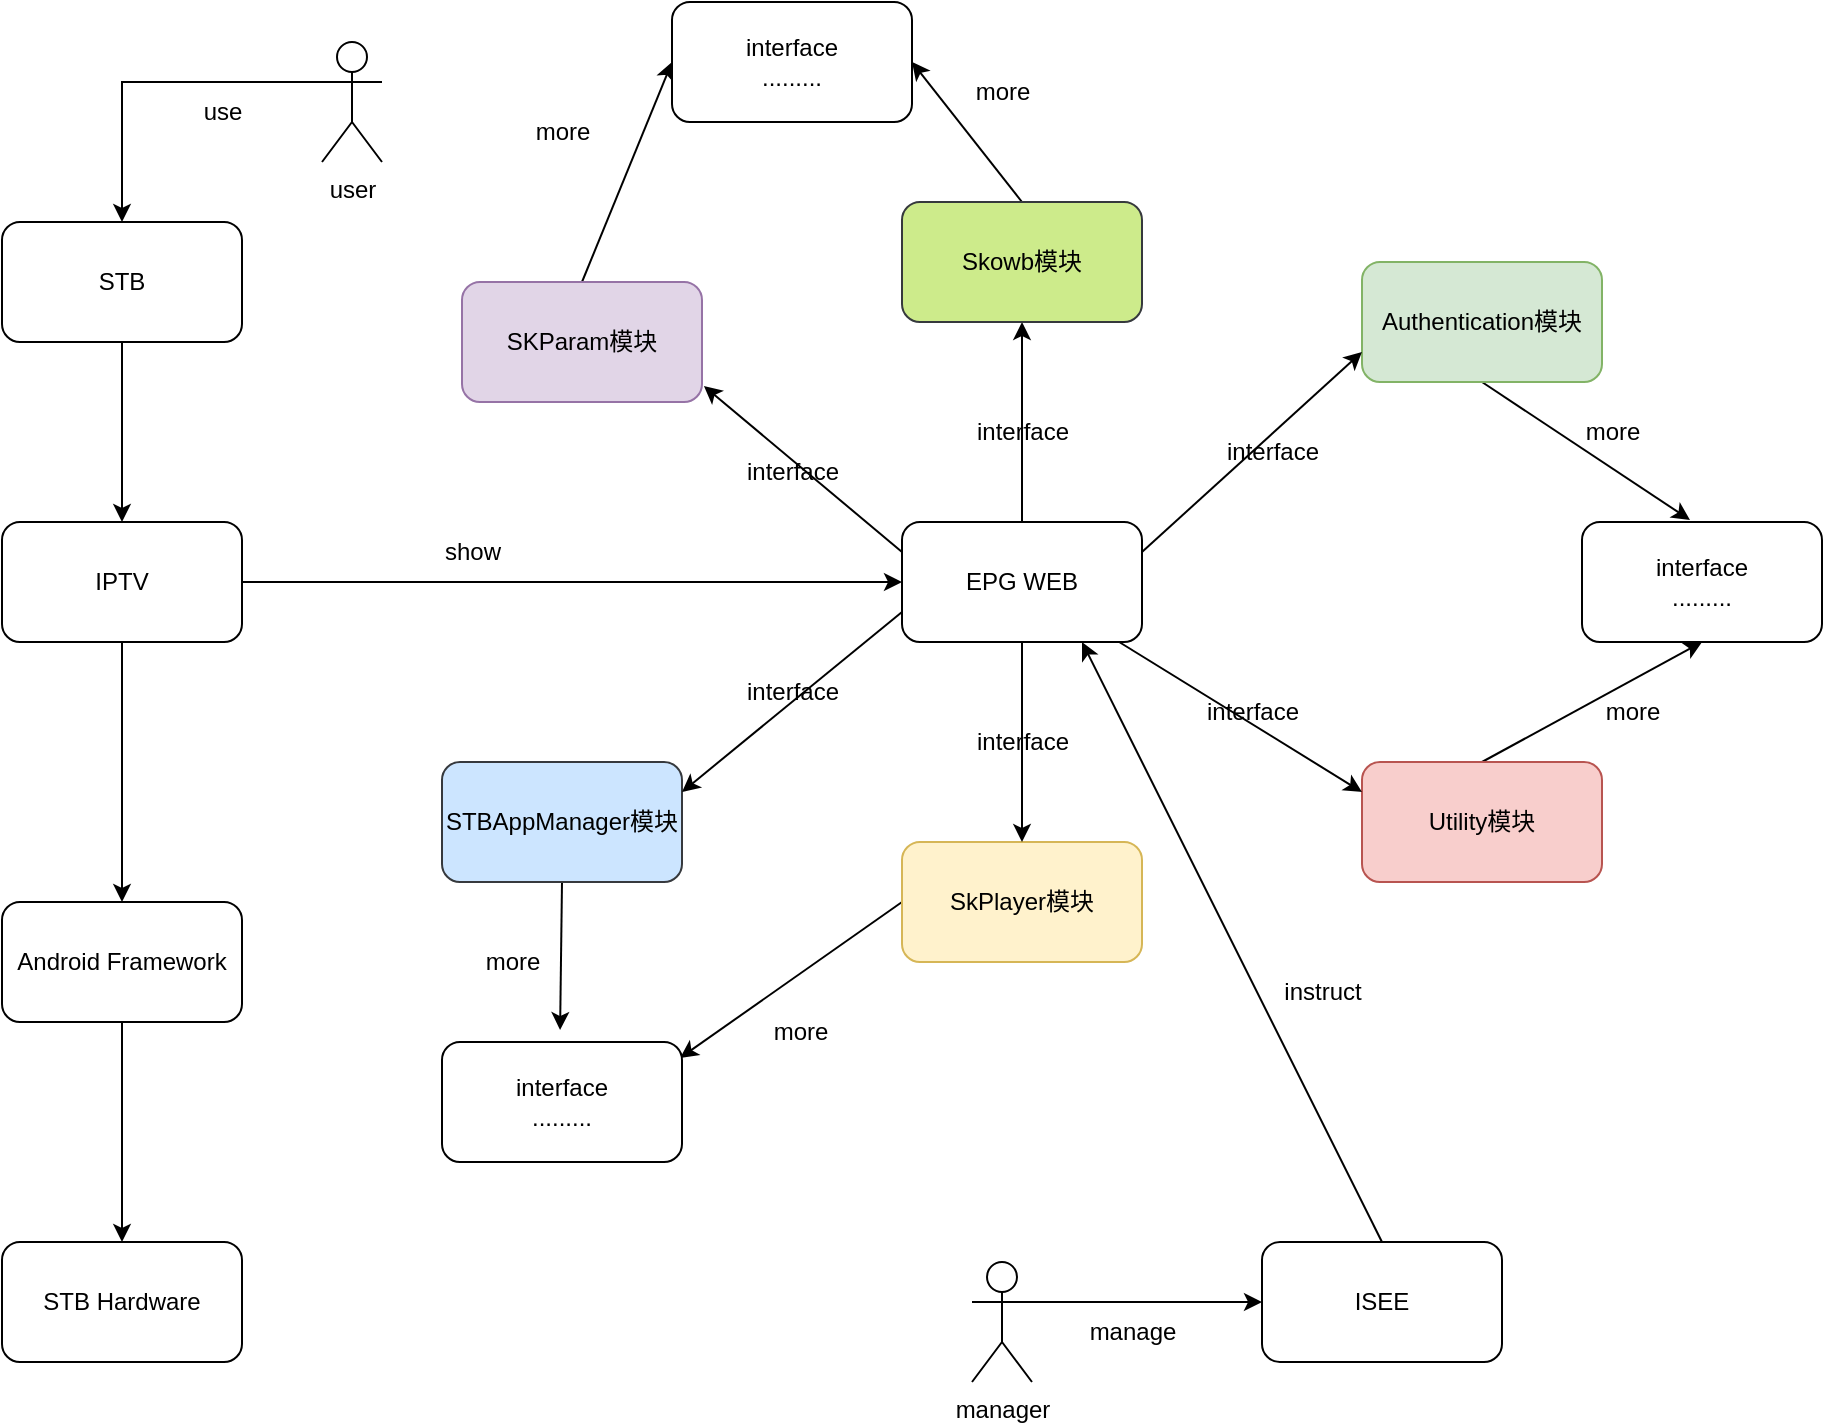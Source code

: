 <mxfile version="21.2.9" type="github">
  <diagram name="第 1 页" id="IVuBjpUKOHK4yb3LEGwn">
    <mxGraphModel dx="1372" dy="804" grid="1" gridSize="10" guides="1" tooltips="1" connect="1" arrows="1" fold="1" page="1" pageScale="1" pageWidth="827" pageHeight="1169" math="0" shadow="0">
      <root>
        <mxCell id="0" />
        <mxCell id="1" parent="0" />
        <mxCell id="Pjy6h7HqImcyNJ3maIgM-31" style="edgeStyle=orthogonalEdgeStyle;rounded=0;orthogonalLoop=1;jettySize=auto;html=1;exitX=0.5;exitY=1;exitDx=0;exitDy=0;entryX=0.5;entryY=0;entryDx=0;entryDy=0;movable=1;resizable=1;rotatable=1;deletable=1;editable=1;locked=0;connectable=1;" edge="1" parent="1" source="Pjy6h7HqImcyNJ3maIgM-2" target="Pjy6h7HqImcyNJ3maIgM-3">
          <mxGeometry relative="1" as="geometry" />
        </mxCell>
        <mxCell id="Pjy6h7HqImcyNJ3maIgM-2" value="STB" style="rounded=1;whiteSpace=wrap;html=1;movable=1;resizable=1;rotatable=1;deletable=1;editable=1;locked=0;connectable=1;" vertex="1" parent="1">
          <mxGeometry x="40" y="340" width="120" height="60" as="geometry" />
        </mxCell>
        <mxCell id="Pjy6h7HqImcyNJ3maIgM-32" style="edgeStyle=orthogonalEdgeStyle;rounded=0;orthogonalLoop=1;jettySize=auto;html=1;exitX=0.5;exitY=1;exitDx=0;exitDy=0;entryX=0.5;entryY=0;entryDx=0;entryDy=0;movable=1;resizable=1;rotatable=1;deletable=1;editable=1;locked=0;connectable=1;" edge="1" parent="1" source="Pjy6h7HqImcyNJ3maIgM-3" target="Pjy6h7HqImcyNJ3maIgM-6">
          <mxGeometry relative="1" as="geometry" />
        </mxCell>
        <mxCell id="Pjy6h7HqImcyNJ3maIgM-42" style="edgeStyle=orthogonalEdgeStyle;rounded=0;orthogonalLoop=1;jettySize=auto;html=1;exitX=1;exitY=0.5;exitDx=0;exitDy=0;entryX=0;entryY=0.5;entryDx=0;entryDy=0;movable=1;resizable=1;rotatable=1;deletable=1;editable=1;locked=0;connectable=1;" edge="1" parent="1" source="Pjy6h7HqImcyNJ3maIgM-3" target="Pjy6h7HqImcyNJ3maIgM-4">
          <mxGeometry relative="1" as="geometry" />
        </mxCell>
        <mxCell id="Pjy6h7HqImcyNJ3maIgM-3" value="IPTV" style="rounded=1;whiteSpace=wrap;html=1;movable=1;resizable=1;rotatable=1;deletable=1;editable=1;locked=0;connectable=1;" vertex="1" parent="1">
          <mxGeometry x="40" y="490" width="120" height="60" as="geometry" />
        </mxCell>
        <mxCell id="Pjy6h7HqImcyNJ3maIgM-34" style="edgeStyle=orthogonalEdgeStyle;rounded=0;orthogonalLoop=1;jettySize=auto;html=1;exitX=0.5;exitY=0;exitDx=0;exitDy=0;entryX=0.5;entryY=1;entryDx=0;entryDy=0;movable=1;resizable=1;rotatable=1;deletable=1;editable=1;locked=0;connectable=1;" edge="1" parent="1" source="Pjy6h7HqImcyNJ3maIgM-4" target="Pjy6h7HqImcyNJ3maIgM-11">
          <mxGeometry relative="1" as="geometry" />
        </mxCell>
        <mxCell id="Pjy6h7HqImcyNJ3maIgM-4" value="EPG WEB" style="rounded=1;whiteSpace=wrap;html=1;movable=1;resizable=1;rotatable=1;deletable=1;editable=1;locked=0;connectable=1;" vertex="1" parent="1">
          <mxGeometry x="490" y="490" width="120" height="60" as="geometry" />
        </mxCell>
        <mxCell id="Pjy6h7HqImcyNJ3maIgM-70" style="edgeStyle=none;rounded=0;orthogonalLoop=1;jettySize=auto;html=1;exitX=0.5;exitY=0;exitDx=0;exitDy=0;entryX=0;entryY=0.5;entryDx=0;entryDy=0;movable=1;resizable=1;rotatable=1;deletable=1;editable=1;locked=0;connectable=1;" edge="1" parent="1" source="Pjy6h7HqImcyNJ3maIgM-5" target="Pjy6h7HqImcyNJ3maIgM-69">
          <mxGeometry relative="1" as="geometry">
            <mxPoint x="340" y="300" as="targetPoint" />
          </mxGeometry>
        </mxCell>
        <mxCell id="Pjy6h7HqImcyNJ3maIgM-5" value="SKParam模块" style="rounded=1;whiteSpace=wrap;html=1;movable=1;resizable=1;rotatable=1;deletable=1;editable=1;locked=0;connectable=1;fillColor=#e1d5e7;strokeColor=#9673a6;" vertex="1" parent="1">
          <mxGeometry x="270" y="370" width="120" height="60" as="geometry" />
        </mxCell>
        <mxCell id="Pjy6h7HqImcyNJ3maIgM-33" style="edgeStyle=orthogonalEdgeStyle;rounded=0;orthogonalLoop=1;jettySize=auto;html=1;exitX=0.5;exitY=1;exitDx=0;exitDy=0;entryX=0.5;entryY=0;entryDx=0;entryDy=0;movable=1;resizable=1;rotatable=1;deletable=1;editable=1;locked=0;connectable=1;" edge="1" parent="1" source="Pjy6h7HqImcyNJ3maIgM-6" target="Pjy6h7HqImcyNJ3maIgM-12">
          <mxGeometry relative="1" as="geometry" />
        </mxCell>
        <mxCell id="Pjy6h7HqImcyNJ3maIgM-6" value="Android Framework" style="rounded=1;whiteSpace=wrap;html=1;movable=1;resizable=1;rotatable=1;deletable=1;editable=1;locked=0;connectable=1;" vertex="1" parent="1">
          <mxGeometry x="40" y="680" width="120" height="60" as="geometry" />
        </mxCell>
        <mxCell id="Pjy6h7HqImcyNJ3maIgM-64" style="edgeStyle=none;rounded=0;orthogonalLoop=1;jettySize=auto;html=1;exitX=0.5;exitY=1;exitDx=0;exitDy=0;entryX=0.492;entryY=-0.1;entryDx=0;entryDy=0;entryPerimeter=0;movable=1;resizable=1;rotatable=1;deletable=1;editable=1;locked=0;connectable=1;" edge="1" parent="1" source="Pjy6h7HqImcyNJ3maIgM-7" target="Pjy6h7HqImcyNJ3maIgM-62">
          <mxGeometry relative="1" as="geometry" />
        </mxCell>
        <mxCell id="Pjy6h7HqImcyNJ3maIgM-7" value="STBAppManager模块" style="rounded=1;whiteSpace=wrap;html=1;movable=1;resizable=1;rotatable=1;deletable=1;editable=1;locked=0;connectable=1;fillColor=#cce5ff;strokeColor=#36393d;" vertex="1" parent="1">
          <mxGeometry x="260" y="610" width="120" height="60" as="geometry" />
        </mxCell>
        <mxCell id="Pjy6h7HqImcyNJ3maIgM-65" style="edgeStyle=none;rounded=0;orthogonalLoop=1;jettySize=auto;html=1;exitX=0;exitY=0.5;exitDx=0;exitDy=0;entryX=0.992;entryY=0.133;entryDx=0;entryDy=0;entryPerimeter=0;movable=1;resizable=1;rotatable=1;deletable=1;editable=1;locked=0;connectable=1;" edge="1" parent="1" source="Pjy6h7HqImcyNJ3maIgM-8" target="Pjy6h7HqImcyNJ3maIgM-62">
          <mxGeometry relative="1" as="geometry" />
        </mxCell>
        <mxCell id="Pjy6h7HqImcyNJ3maIgM-8" value="SkPlayer模块" style="rounded=1;whiteSpace=wrap;html=1;movable=1;resizable=1;rotatable=1;deletable=1;editable=1;locked=0;connectable=1;fillColor=#fff2cc;strokeColor=#d6b656;" vertex="1" parent="1">
          <mxGeometry x="490" y="650" width="120" height="60" as="geometry" />
        </mxCell>
        <mxCell id="Pjy6h7HqImcyNJ3maIgM-68" style="edgeStyle=none;rounded=0;orthogonalLoop=1;jettySize=auto;html=1;exitX=0.5;exitY=0;exitDx=0;exitDy=0;entryX=0.5;entryY=1;entryDx=0;entryDy=0;movable=1;resizable=1;rotatable=1;deletable=1;editable=1;locked=0;connectable=1;" edge="1" parent="1" source="Pjy6h7HqImcyNJ3maIgM-9" target="Pjy6h7HqImcyNJ3maIgM-66">
          <mxGeometry relative="1" as="geometry" />
        </mxCell>
        <mxCell id="Pjy6h7HqImcyNJ3maIgM-9" value="Utility模块" style="rounded=1;whiteSpace=wrap;html=1;movable=1;resizable=1;rotatable=1;deletable=1;editable=1;locked=0;connectable=1;fillColor=#f8cecc;strokeColor=#b85450;" vertex="1" parent="1">
          <mxGeometry x="720" y="610" width="120" height="60" as="geometry" />
        </mxCell>
        <mxCell id="Pjy6h7HqImcyNJ3maIgM-67" style="edgeStyle=none;rounded=0;orthogonalLoop=1;jettySize=auto;html=1;exitX=0.5;exitY=1;exitDx=0;exitDy=0;entryX=0.45;entryY=-0.017;entryDx=0;entryDy=0;entryPerimeter=0;movable=1;resizable=1;rotatable=1;deletable=1;editable=1;locked=0;connectable=1;" edge="1" parent="1" source="Pjy6h7HqImcyNJ3maIgM-10" target="Pjy6h7HqImcyNJ3maIgM-66">
          <mxGeometry relative="1" as="geometry" />
        </mxCell>
        <mxCell id="Pjy6h7HqImcyNJ3maIgM-10" value="Authentication模块" style="rounded=1;whiteSpace=wrap;html=1;movable=1;resizable=1;rotatable=1;deletable=1;editable=1;locked=0;connectable=1;fillColor=#d5e8d4;strokeColor=#82b366;" vertex="1" parent="1">
          <mxGeometry x="720" y="360" width="120" height="60" as="geometry" />
        </mxCell>
        <mxCell id="Pjy6h7HqImcyNJ3maIgM-71" style="edgeStyle=none;rounded=0;orthogonalLoop=1;jettySize=auto;html=1;exitX=0.5;exitY=0;exitDx=0;exitDy=0;entryX=1;entryY=0.5;entryDx=0;entryDy=0;movable=1;resizable=1;rotatable=1;deletable=1;editable=1;locked=0;connectable=1;" edge="1" parent="1" source="Pjy6h7HqImcyNJ3maIgM-11" target="Pjy6h7HqImcyNJ3maIgM-69">
          <mxGeometry relative="1" as="geometry" />
        </mxCell>
        <mxCell id="Pjy6h7HqImcyNJ3maIgM-11" value="Skowb模块" style="rounded=1;whiteSpace=wrap;html=1;movable=1;resizable=1;rotatable=1;deletable=1;editable=1;locked=0;connectable=1;fillColor=#cdeb8b;strokeColor=#36393d;" vertex="1" parent="1">
          <mxGeometry x="490" y="330" width="120" height="60" as="geometry" />
        </mxCell>
        <mxCell id="Pjy6h7HqImcyNJ3maIgM-12" value="STB Hardware" style="rounded=1;whiteSpace=wrap;html=1;movable=1;resizable=1;rotatable=1;deletable=1;editable=1;locked=0;connectable=1;" vertex="1" parent="1">
          <mxGeometry x="40" y="850" width="120" height="60" as="geometry" />
        </mxCell>
        <mxCell id="Pjy6h7HqImcyNJ3maIgM-13" value="ISEE" style="rounded=1;whiteSpace=wrap;html=1;movable=1;resizable=1;rotatable=1;deletable=1;editable=1;locked=0;connectable=1;" vertex="1" parent="1">
          <mxGeometry x="670" y="850" width="120" height="60" as="geometry" />
        </mxCell>
        <mxCell id="Pjy6h7HqImcyNJ3maIgM-16" value="" style="edgeStyle=orthogonalEdgeStyle;rounded=0;orthogonalLoop=1;jettySize=auto;html=1;exitX=0;exitY=0.333;exitDx=0;exitDy=0;exitPerimeter=0;movable=1;resizable=1;rotatable=1;deletable=1;editable=1;locked=0;connectable=1;" edge="1" parent="1" source="Pjy6h7HqImcyNJ3maIgM-14" target="Pjy6h7HqImcyNJ3maIgM-2">
          <mxGeometry relative="1" as="geometry" />
        </mxCell>
        <mxCell id="Pjy6h7HqImcyNJ3maIgM-14" value="user" style="shape=umlActor;verticalLabelPosition=bottom;verticalAlign=top;html=1;outlineConnect=0;movable=1;resizable=1;rotatable=1;deletable=1;editable=1;locked=0;connectable=1;" vertex="1" parent="1">
          <mxGeometry x="200" y="250" width="30" height="60" as="geometry" />
        </mxCell>
        <mxCell id="Pjy6h7HqImcyNJ3maIgM-49" style="edgeStyle=orthogonalEdgeStyle;rounded=0;orthogonalLoop=1;jettySize=auto;html=1;exitX=1;exitY=0.333;exitDx=0;exitDy=0;exitPerimeter=0;entryX=0;entryY=0.5;entryDx=0;entryDy=0;movable=1;resizable=1;rotatable=1;deletable=1;editable=1;locked=0;connectable=1;" edge="1" parent="1" source="Pjy6h7HqImcyNJ3maIgM-26" target="Pjy6h7HqImcyNJ3maIgM-13">
          <mxGeometry relative="1" as="geometry" />
        </mxCell>
        <mxCell id="Pjy6h7HqImcyNJ3maIgM-26" value="manager" style="shape=umlActor;verticalLabelPosition=bottom;verticalAlign=top;html=1;outlineConnect=0;noLabel=0;movable=1;resizable=1;rotatable=1;deletable=1;editable=1;locked=0;connectable=1;" vertex="1" parent="1">
          <mxGeometry x="525" y="860" width="30" height="60" as="geometry" />
        </mxCell>
        <mxCell id="Pjy6h7HqImcyNJ3maIgM-36" value="" style="endArrow=classic;html=1;rounded=0;exitX=0;exitY=0.25;exitDx=0;exitDy=0;entryX=1.008;entryY=0.867;entryDx=0;entryDy=0;entryPerimeter=0;movable=1;resizable=1;rotatable=1;deletable=1;editable=1;locked=0;connectable=1;" edge="1" parent="1" source="Pjy6h7HqImcyNJ3maIgM-4" target="Pjy6h7HqImcyNJ3maIgM-5">
          <mxGeometry width="50" height="50" relative="1" as="geometry">
            <mxPoint x="350" y="480" as="sourcePoint" />
            <mxPoint x="380" y="430" as="targetPoint" />
          </mxGeometry>
        </mxCell>
        <mxCell id="Pjy6h7HqImcyNJ3maIgM-38" value="" style="endArrow=classic;html=1;rounded=0;exitX=0;exitY=0.75;exitDx=0;exitDy=0;entryX=1;entryY=0.25;entryDx=0;entryDy=0;movable=1;resizable=1;rotatable=1;deletable=1;editable=1;locked=0;connectable=1;" edge="1" parent="1" source="Pjy6h7HqImcyNJ3maIgM-4" target="Pjy6h7HqImcyNJ3maIgM-7">
          <mxGeometry width="50" height="50" relative="1" as="geometry">
            <mxPoint x="500" y="500" as="sourcePoint" />
            <mxPoint x="401" y="432" as="targetPoint" />
          </mxGeometry>
        </mxCell>
        <mxCell id="Pjy6h7HqImcyNJ3maIgM-39" value="" style="endArrow=classic;html=1;rounded=0;exitX=0.5;exitY=1;exitDx=0;exitDy=0;entryX=0.5;entryY=0;entryDx=0;entryDy=0;movable=1;resizable=1;rotatable=1;deletable=1;editable=1;locked=0;connectable=1;" edge="1" parent="1" source="Pjy6h7HqImcyNJ3maIgM-4" target="Pjy6h7HqImcyNJ3maIgM-8">
          <mxGeometry width="50" height="50" relative="1" as="geometry">
            <mxPoint x="495" y="554" as="sourcePoint" />
            <mxPoint x="390" y="620" as="targetPoint" />
          </mxGeometry>
        </mxCell>
        <mxCell id="Pjy6h7HqImcyNJ3maIgM-40" value="" style="endArrow=classic;html=1;rounded=0;exitX=1;exitY=0.25;exitDx=0;exitDy=0;entryX=0;entryY=0.75;entryDx=0;entryDy=0;movable=1;resizable=1;rotatable=1;deletable=1;editable=1;locked=0;connectable=1;" edge="1" parent="1" source="Pjy6h7HqImcyNJ3maIgM-4" target="Pjy6h7HqImcyNJ3maIgM-10">
          <mxGeometry width="50" height="50" relative="1" as="geometry">
            <mxPoint x="739" y="513" as="sourcePoint" />
            <mxPoint x="640" y="430" as="targetPoint" />
          </mxGeometry>
        </mxCell>
        <mxCell id="Pjy6h7HqImcyNJ3maIgM-41" value="" style="endArrow=classic;html=1;rounded=0;entryX=0;entryY=0.25;entryDx=0;entryDy=0;movable=1;resizable=1;rotatable=1;deletable=1;editable=1;locked=0;connectable=1;" edge="1" parent="1" source="Pjy6h7HqImcyNJ3maIgM-4" target="Pjy6h7HqImcyNJ3maIgM-9">
          <mxGeometry width="50" height="50" relative="1" as="geometry">
            <mxPoint x="620" y="515" as="sourcePoint" />
            <mxPoint x="730" y="415" as="targetPoint" />
          </mxGeometry>
        </mxCell>
        <mxCell id="Pjy6h7HqImcyNJ3maIgM-44" value="" style="endArrow=classic;html=1;rounded=0;entryX=0.75;entryY=1;entryDx=0;entryDy=0;exitX=0.5;exitY=0;exitDx=0;exitDy=0;movable=1;resizable=1;rotatable=1;deletable=1;editable=1;locked=0;connectable=1;" edge="1" parent="1" source="Pjy6h7HqImcyNJ3maIgM-13" target="Pjy6h7HqImcyNJ3maIgM-4">
          <mxGeometry width="50" height="50" relative="1" as="geometry">
            <mxPoint x="740" y="860" as="sourcePoint" />
            <mxPoint x="790" y="810" as="targetPoint" />
          </mxGeometry>
        </mxCell>
        <mxCell id="Pjy6h7HqImcyNJ3maIgM-46" value="use" style="text;html=1;align=center;verticalAlign=middle;resizable=1;points=[];autosize=1;strokeColor=none;fillColor=none;movable=1;rotatable=1;deletable=1;editable=1;locked=0;connectable=1;" vertex="1" parent="1">
          <mxGeometry x="130" y="270" width="40" height="30" as="geometry" />
        </mxCell>
        <mxCell id="Pjy6h7HqImcyNJ3maIgM-47" value="manage" style="text;html=1;align=center;verticalAlign=middle;resizable=1;points=[];autosize=1;strokeColor=none;fillColor=none;movable=1;rotatable=1;deletable=1;editable=1;locked=0;connectable=1;" vertex="1" parent="1">
          <mxGeometry x="570" y="880" width="70" height="30" as="geometry" />
        </mxCell>
        <mxCell id="Pjy6h7HqImcyNJ3maIgM-50" value="interface" style="text;html=1;align=center;verticalAlign=middle;resizable=1;points=[];autosize=1;strokeColor=none;fillColor=none;movable=1;rotatable=1;deletable=1;editable=1;locked=0;connectable=1;" vertex="1" parent="1">
          <mxGeometry x="400" y="450" width="70" height="30" as="geometry" />
        </mxCell>
        <mxCell id="Pjy6h7HqImcyNJ3maIgM-51" value="interface" style="text;html=1;align=center;verticalAlign=middle;resizable=1;points=[];autosize=1;strokeColor=none;fillColor=none;movable=1;rotatable=1;deletable=1;editable=1;locked=0;connectable=1;" vertex="1" parent="1">
          <mxGeometry x="515" y="430" width="70" height="30" as="geometry" />
        </mxCell>
        <mxCell id="Pjy6h7HqImcyNJ3maIgM-52" value="interface" style="text;html=1;align=center;verticalAlign=middle;resizable=1;points=[];autosize=1;strokeColor=none;fillColor=none;movable=1;rotatable=1;deletable=1;editable=1;locked=0;connectable=1;" vertex="1" parent="1">
          <mxGeometry x="640" y="440" width="70" height="30" as="geometry" />
        </mxCell>
        <mxCell id="Pjy6h7HqImcyNJ3maIgM-53" value="interface" style="text;html=1;align=center;verticalAlign=middle;resizable=1;points=[];autosize=1;strokeColor=none;fillColor=none;movable=1;rotatable=1;deletable=1;editable=1;locked=0;connectable=1;" vertex="1" parent="1">
          <mxGeometry x="630" y="570" width="70" height="30" as="geometry" />
        </mxCell>
        <mxCell id="Pjy6h7HqImcyNJ3maIgM-54" value="interface" style="text;html=1;align=center;verticalAlign=middle;resizable=1;points=[];autosize=1;strokeColor=none;fillColor=none;movable=1;rotatable=1;deletable=1;editable=1;locked=0;connectable=1;" vertex="1" parent="1">
          <mxGeometry x="515" y="584.5" width="70" height="30" as="geometry" />
        </mxCell>
        <mxCell id="Pjy6h7HqImcyNJ3maIgM-55" value="interface" style="text;html=1;align=center;verticalAlign=middle;resizable=1;points=[];autosize=1;strokeColor=none;fillColor=none;movable=1;rotatable=1;deletable=1;editable=1;locked=0;connectable=1;" vertex="1" parent="1">
          <mxGeometry x="400" y="560" width="70" height="30" as="geometry" />
        </mxCell>
        <mxCell id="Pjy6h7HqImcyNJ3maIgM-59" value="show" style="text;html=1;align=center;verticalAlign=middle;resizable=1;points=[];autosize=1;strokeColor=none;fillColor=none;movable=1;rotatable=1;deletable=1;editable=1;locked=0;connectable=1;" vertex="1" parent="1">
          <mxGeometry x="250" y="490" width="50" height="30" as="geometry" />
        </mxCell>
        <mxCell id="Pjy6h7HqImcyNJ3maIgM-61" value="instruct" style="text;html=1;align=center;verticalAlign=middle;resizable=1;points=[];autosize=1;strokeColor=none;fillColor=none;movable=1;rotatable=1;deletable=1;editable=1;locked=0;connectable=1;" vertex="1" parent="1">
          <mxGeometry x="670" y="710" width="60" height="30" as="geometry" />
        </mxCell>
        <mxCell id="Pjy6h7HqImcyNJ3maIgM-62" value="interface&lt;br&gt;........." style="rounded=1;whiteSpace=wrap;html=1;movable=1;resizable=1;rotatable=1;deletable=1;editable=1;locked=0;connectable=1;" vertex="1" parent="1">
          <mxGeometry x="260" y="750" width="120" height="60" as="geometry" />
        </mxCell>
        <mxCell id="Pjy6h7HqImcyNJ3maIgM-66" value="interface&lt;br&gt;........." style="rounded=1;whiteSpace=wrap;html=1;movable=0;resizable=0;rotatable=0;deletable=0;editable=0;locked=1;connectable=0;" vertex="1" parent="1">
          <mxGeometry x="830" y="490" width="120" height="60" as="geometry" />
        </mxCell>
        <mxCell id="Pjy6h7HqImcyNJ3maIgM-69" value="interface&lt;br&gt;........." style="rounded=1;whiteSpace=wrap;html=1;movable=1;resizable=1;rotatable=1;deletable=1;editable=1;locked=0;connectable=1;" vertex="1" parent="1">
          <mxGeometry x="375" y="230" width="120" height="60" as="geometry" />
        </mxCell>
        <mxCell id="Pjy6h7HqImcyNJ3maIgM-72" value="more" style="text;html=1;align=center;verticalAlign=middle;resizable=1;points=[];autosize=1;strokeColor=none;fillColor=none;movable=1;rotatable=1;deletable=1;editable=1;locked=0;connectable=1;" vertex="1" parent="1">
          <mxGeometry x="830" y="570" width="50" height="30" as="geometry" />
        </mxCell>
        <mxCell id="Pjy6h7HqImcyNJ3maIgM-73" value="more" style="text;html=1;align=center;verticalAlign=middle;resizable=1;points=[];autosize=1;strokeColor=none;fillColor=none;movable=1;rotatable=1;deletable=1;editable=1;locked=0;connectable=1;" vertex="1" parent="1">
          <mxGeometry x="820" y="430" width="50" height="30" as="geometry" />
        </mxCell>
        <mxCell id="Pjy6h7HqImcyNJ3maIgM-75" value="more" style="text;html=1;align=center;verticalAlign=middle;resizable=1;points=[];autosize=1;strokeColor=none;fillColor=none;movable=1;rotatable=1;deletable=1;editable=1;locked=0;connectable=1;" vertex="1" parent="1">
          <mxGeometry x="515" y="260" width="50" height="30" as="geometry" />
        </mxCell>
        <mxCell id="Pjy6h7HqImcyNJ3maIgM-76" value="more" style="text;html=1;align=center;verticalAlign=middle;resizable=1;points=[];autosize=1;strokeColor=none;fillColor=none;movable=1;rotatable=1;deletable=1;editable=1;locked=0;connectable=1;" vertex="1" parent="1">
          <mxGeometry x="295" y="280" width="50" height="30" as="geometry" />
        </mxCell>
        <mxCell id="Pjy6h7HqImcyNJ3maIgM-77" value="more" style="text;html=1;align=center;verticalAlign=middle;resizable=1;points=[];autosize=1;strokeColor=none;fillColor=none;movable=1;rotatable=1;deletable=1;editable=1;locked=0;connectable=1;" vertex="1" parent="1">
          <mxGeometry x="270" y="695" width="50" height="30" as="geometry" />
        </mxCell>
        <mxCell id="Pjy6h7HqImcyNJ3maIgM-78" value="more" style="text;html=1;align=center;verticalAlign=middle;resizable=1;points=[];autosize=1;strokeColor=none;fillColor=none;movable=1;rotatable=1;deletable=1;editable=1;locked=0;connectable=1;" vertex="1" parent="1">
          <mxGeometry x="414" y="730" width="50" height="30" as="geometry" />
        </mxCell>
      </root>
    </mxGraphModel>
  </diagram>
</mxfile>
